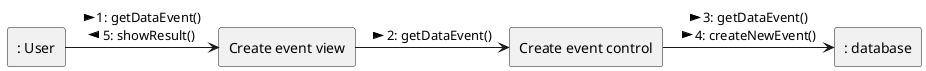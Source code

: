 @startuml uc3_create_event_c
rectangle ": User" as user
rectangle "Create event view" as view
rectangle "Create event control" as control
rectangle ": database" as database

user --r-> view : > 1: getDataEvent() \n 5: showResult() <
view --r-> control : > 2: getDataEvent()
control --r-> database : > 3: getDataEvent() \n 4: createNewEvent() >

@enduml